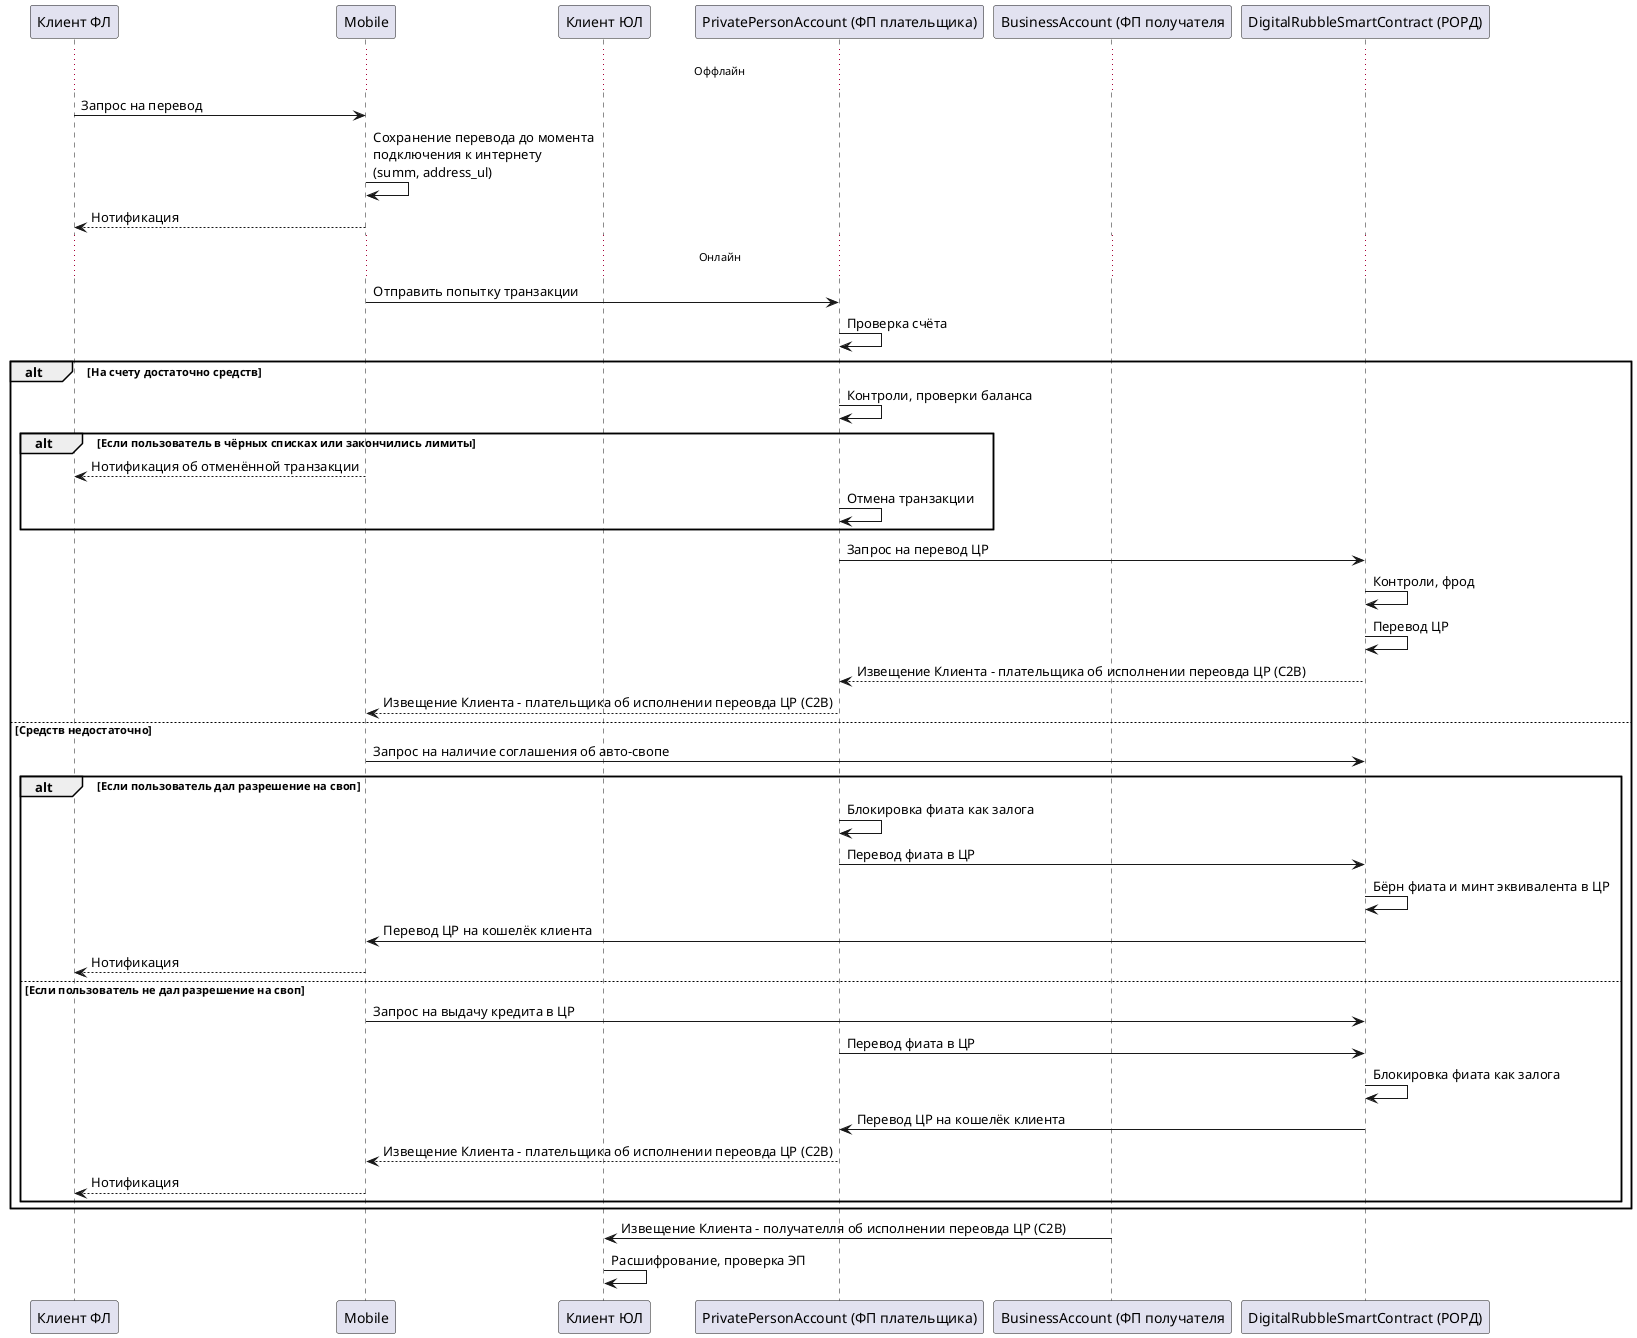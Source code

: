 @startuml CASE-1 payment
participant "Клиент ФЛ" as client_fl
participant "Mobile" as mobile
participant "Клиент ЮЛ" as client_ul
participant "PrivatePersonAccount (ФП плательщика)" as fp_in
participant "BusinessAccount (ФП получателя" as fp_out
participant "DigitalRubbleSmartContract (РОРД)" as cb

... Оффлайн ...
client_fl -> mobile: Запрос на перевод
mobile -> mobile: Сохранение перевода до момента \nподключения к интернету \n(summ, address_ul)
mobile --> client_fl: Нотификация
... Онлайн ...
mobile -> fp_in: Отправить попытку транзакции
fp_in -> fp_in: Проверка счёта
alt На счету достаточно средств
    fp_in -> fp_in: Контроли, проверки баланса
    alt Если пользователь в чёрных списках или закончились лимиты
        mobile --> client_fl: Нотификация об отменённой транзакции
        fp_in -> fp_in: Отмена транзакции
    end
    fp_in -> cb: Запрос на перевод ЦР
    cb -> cb: Контроли, фрод
    cb -> cb: Перевод ЦР
    cb --> fp_in: Извещение Клиента - плательщика об исполнении переовда ЦР (C2B)
    fp_in --> mobile: Извещение Клиента - плательщика об исполнении переовда ЦР (C2B)
else Средств недостаточно
    mobile -> cb: Запрос на наличие соглашения об авто-свопе
    alt Если пользователь дал разрешение на своп
        fp_in -> fp_in: Блокировка фиата как залога
        fp_in -> cb: Перевод фиата в ЦР
        cb -> cb: Бёрн фиата и минт эквивалента в ЦР
        cb -> mobile: Перевод ЦР на кошелёк клиента
        mobile --> client_fl: Нотификация
    else Если пользователь не дал разрешение на своп
        mobile -> cb: Запрос на выдачу кредита в ЦР
        fp_in -> cb: Перевод фиата в ЦР
        cb -> cb: Блокировка фиата как залога
        cb -> fp_in: Перевод ЦР на кошелёк клиента
        fp_in --> mobile: Извещение Клиента - плательщика об исполнении переовда ЦР (C2B)
        mobile --> client_fl: Нотификация
    end
end
fp_out -> client_ul: Извещение Клиента - получателля об исполнении переовда ЦР (C2B)
client_ul -> client_ul: Расшифрование, проверка ЭП
@enduml
